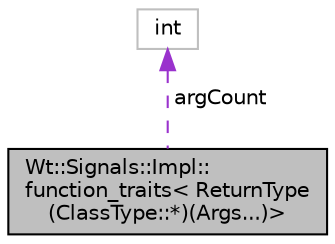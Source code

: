 digraph "Wt::Signals::Impl::function_traits&lt; ReturnType(ClassType::*)(Args...)&gt;"
{
 // LATEX_PDF_SIZE
  edge [fontname="Helvetica",fontsize="10",labelfontname="Helvetica",labelfontsize="10"];
  node [fontname="Helvetica",fontsize="10",shape=record];
  Node1 [label="Wt::Signals::Impl::\lfunction_traits\< ReturnType\l(ClassType::*)(Args...)\>",height=0.2,width=0.4,color="black", fillcolor="grey75", style="filled", fontcolor="black",tooltip=" "];
  Node2 -> Node1 [dir="back",color="darkorchid3",fontsize="10",style="dashed",label=" argCount" ];
  Node2 [label="int",height=0.2,width=0.4,color="grey75", fillcolor="white", style="filled",tooltip=" "];
}
